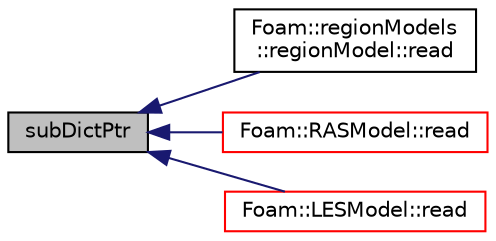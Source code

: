 digraph "subDictPtr"
{
  bgcolor="transparent";
  edge [fontname="Helvetica",fontsize="10",labelfontname="Helvetica",labelfontsize="10"];
  node [fontname="Helvetica",fontsize="10",shape=record];
  rankdir="LR";
  Node1 [label="subDictPtr",height=0.2,width=0.4,color="black", fillcolor="grey75", style="filled", fontcolor="black"];
  Node1 -> Node2 [dir="back",color="midnightblue",fontsize="10",style="solid",fontname="Helvetica"];
  Node2 [label="Foam::regionModels\l::regionModel::read",height=0.2,width=0.4,color="black",URL="$a02133.html#a6ce0c64db98eb6144d363dbfc86104eb",tooltip="Read control parameters from dictionary. "];
  Node1 -> Node3 [dir="back",color="midnightblue",fontsize="10",style="solid",fontname="Helvetica"];
  Node3 [label="Foam::RASModel::read",height=0.2,width=0.4,color="red",URL="$a02072.html#af816873151ddb0126e98bb2f914d8ed5",tooltip="Read model coefficients if they have changed. "];
  Node1 -> Node4 [dir="back",color="midnightblue",fontsize="10",style="solid",fontname="Helvetica"];
  Node4 [label="Foam::LESModel::read",height=0.2,width=0.4,color="red",URL="$a01296.html#af816873151ddb0126e98bb2f914d8ed5",tooltip="Read model coefficients if they have changed. "];
}
